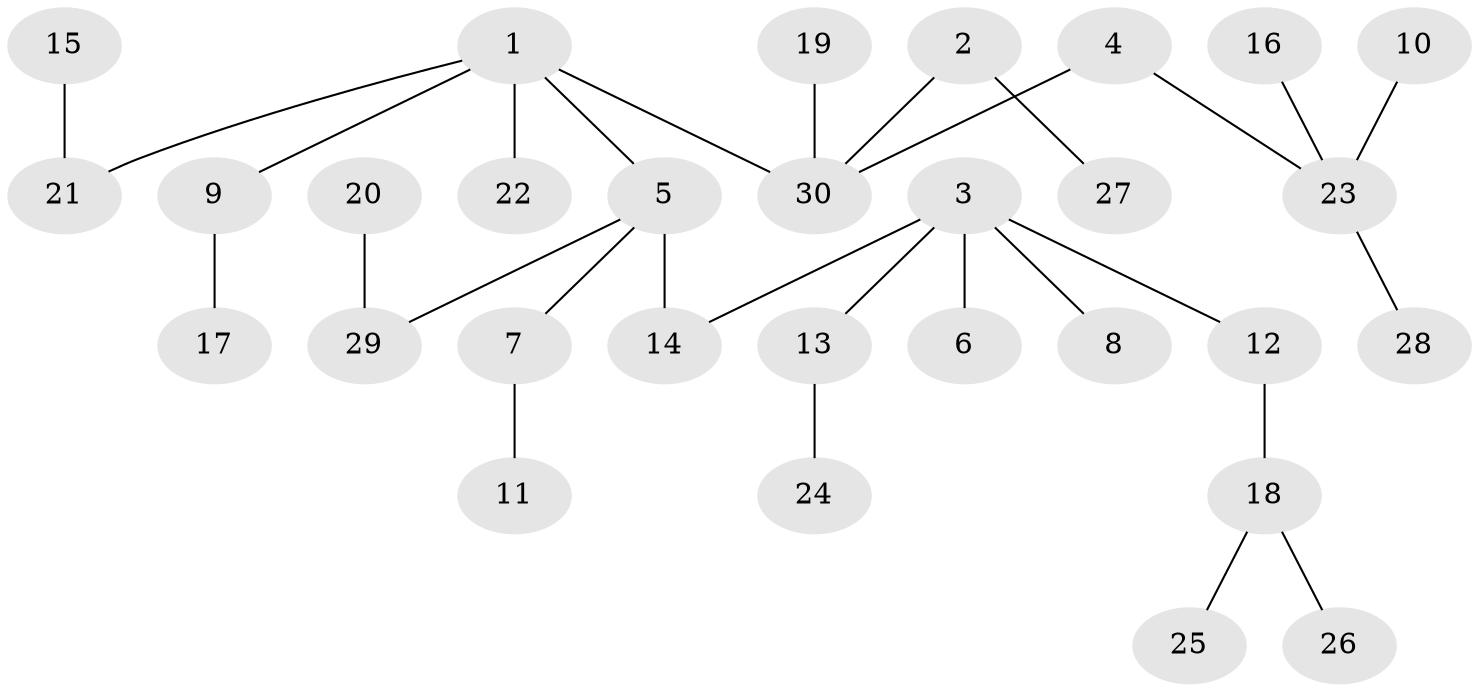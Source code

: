 // original degree distribution, {5: 0.05084745762711865, 3: 0.11864406779661017, 2: 0.2542372881355932, 6: 0.03389830508474576, 4: 0.03389830508474576, 1: 0.5084745762711864}
// Generated by graph-tools (version 1.1) at 2025/02/03/09/25 03:02:27]
// undirected, 30 vertices, 29 edges
graph export_dot {
graph [start="1"]
  node [color=gray90,style=filled];
  1;
  2;
  3;
  4;
  5;
  6;
  7;
  8;
  9;
  10;
  11;
  12;
  13;
  14;
  15;
  16;
  17;
  18;
  19;
  20;
  21;
  22;
  23;
  24;
  25;
  26;
  27;
  28;
  29;
  30;
  1 -- 5 [weight=1.0];
  1 -- 9 [weight=1.0];
  1 -- 21 [weight=1.0];
  1 -- 22 [weight=1.0];
  1 -- 30 [weight=1.0];
  2 -- 27 [weight=1.0];
  2 -- 30 [weight=1.0];
  3 -- 6 [weight=1.0];
  3 -- 8 [weight=1.0];
  3 -- 12 [weight=1.0];
  3 -- 13 [weight=1.0];
  3 -- 14 [weight=1.0];
  4 -- 23 [weight=1.0];
  4 -- 30 [weight=1.0];
  5 -- 7 [weight=1.0];
  5 -- 14 [weight=1.0];
  5 -- 29 [weight=1.0];
  7 -- 11 [weight=1.0];
  9 -- 17 [weight=1.0];
  10 -- 23 [weight=1.0];
  12 -- 18 [weight=1.0];
  13 -- 24 [weight=1.0];
  15 -- 21 [weight=1.0];
  16 -- 23 [weight=1.0];
  18 -- 25 [weight=1.0];
  18 -- 26 [weight=1.0];
  19 -- 30 [weight=1.0];
  20 -- 29 [weight=1.0];
  23 -- 28 [weight=1.0];
}
